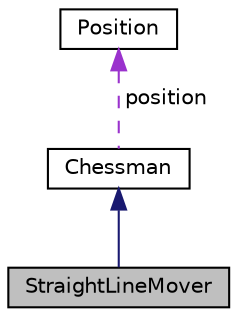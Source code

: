 digraph "StraightLineMover"
{
  edge [fontname="Helvetica",fontsize="10",labelfontname="Helvetica",labelfontsize="10"];
  node [fontname="Helvetica",fontsize="10",shape=record];
  Node1 [label="StraightLineMover",height=0.2,width=0.4,color="black", fillcolor="grey75", style="filled", fontcolor="black"];
  Node2 -> Node1 [dir="back",color="midnightblue",fontsize="10",style="solid",fontname="Helvetica"];
  Node2 [label="Chessman",height=0.2,width=0.4,color="black", fillcolor="white", style="filled",URL="$classChessman.html"];
  Node3 -> Node2 [dir="back",color="darkorchid3",fontsize="10",style="dashed",label=" position" ,fontname="Helvetica"];
  Node3 [label="Position",height=0.2,width=0.4,color="black", fillcolor="white", style="filled",URL="$classPosition.html"];
}
